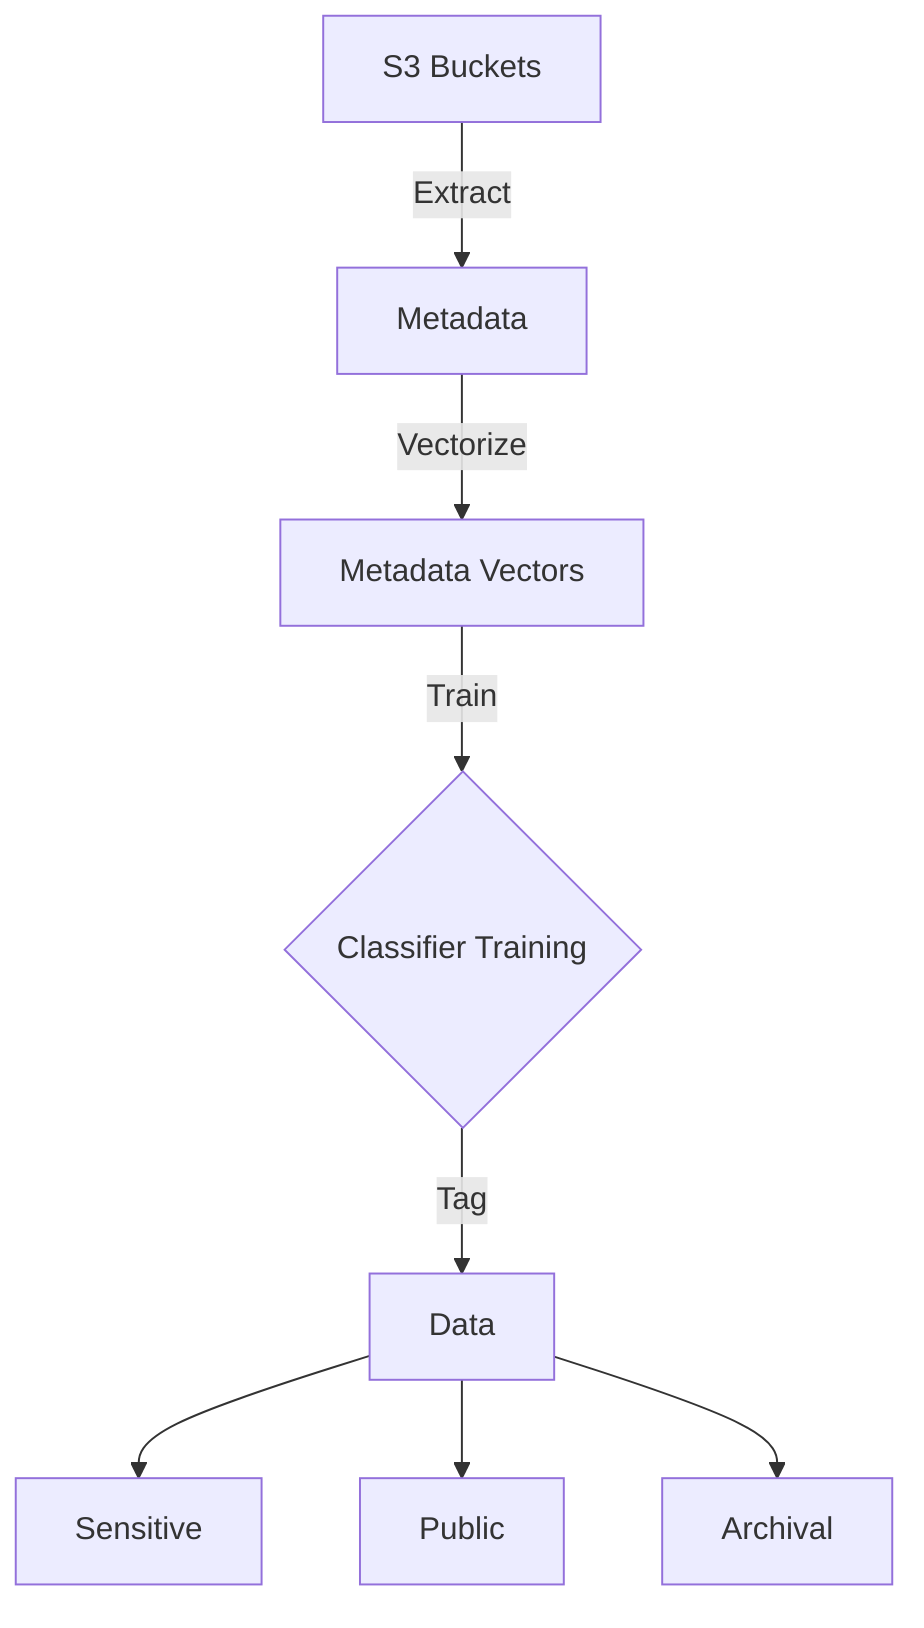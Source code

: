flowchart TD
    A[S3 Buckets] -->|Extract| B[Metadata]
    B -->|Vectorize| C[Metadata Vectors]

    C -->|Train| D{Classifier Training}

    D -->|Tag| E[Data]

    E --> F[Sensitive]
    E --> G[Public]
    E --> H[Archival]